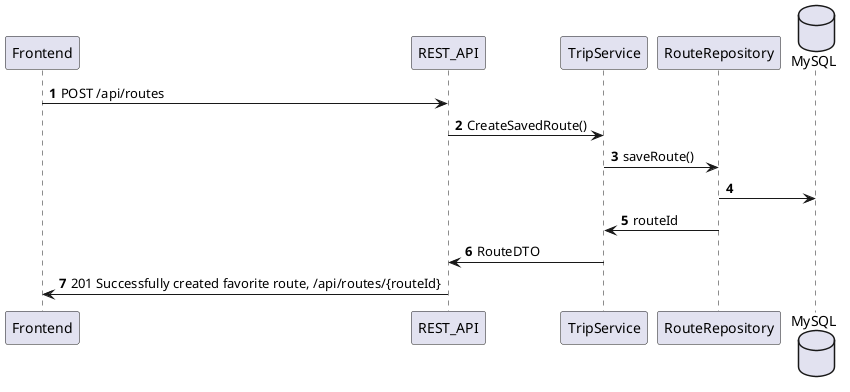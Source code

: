 @startuml
'https://plantuml.com/sequence-diagram

autonumber


Frontend -> REST_API: POST /api/routes
REST_API -> TripService: CreateSavedRoute()
TripService -> RouteRepository: saveRoute()
database MySQL
RouteRepository -> MySQL
RouteRepository -> TripService: routeId
TripService -> REST_API: RouteDTO
REST_API -> Frontend: 201 Successfully created favorite route, /api/routes/{routeId}


@enduml
